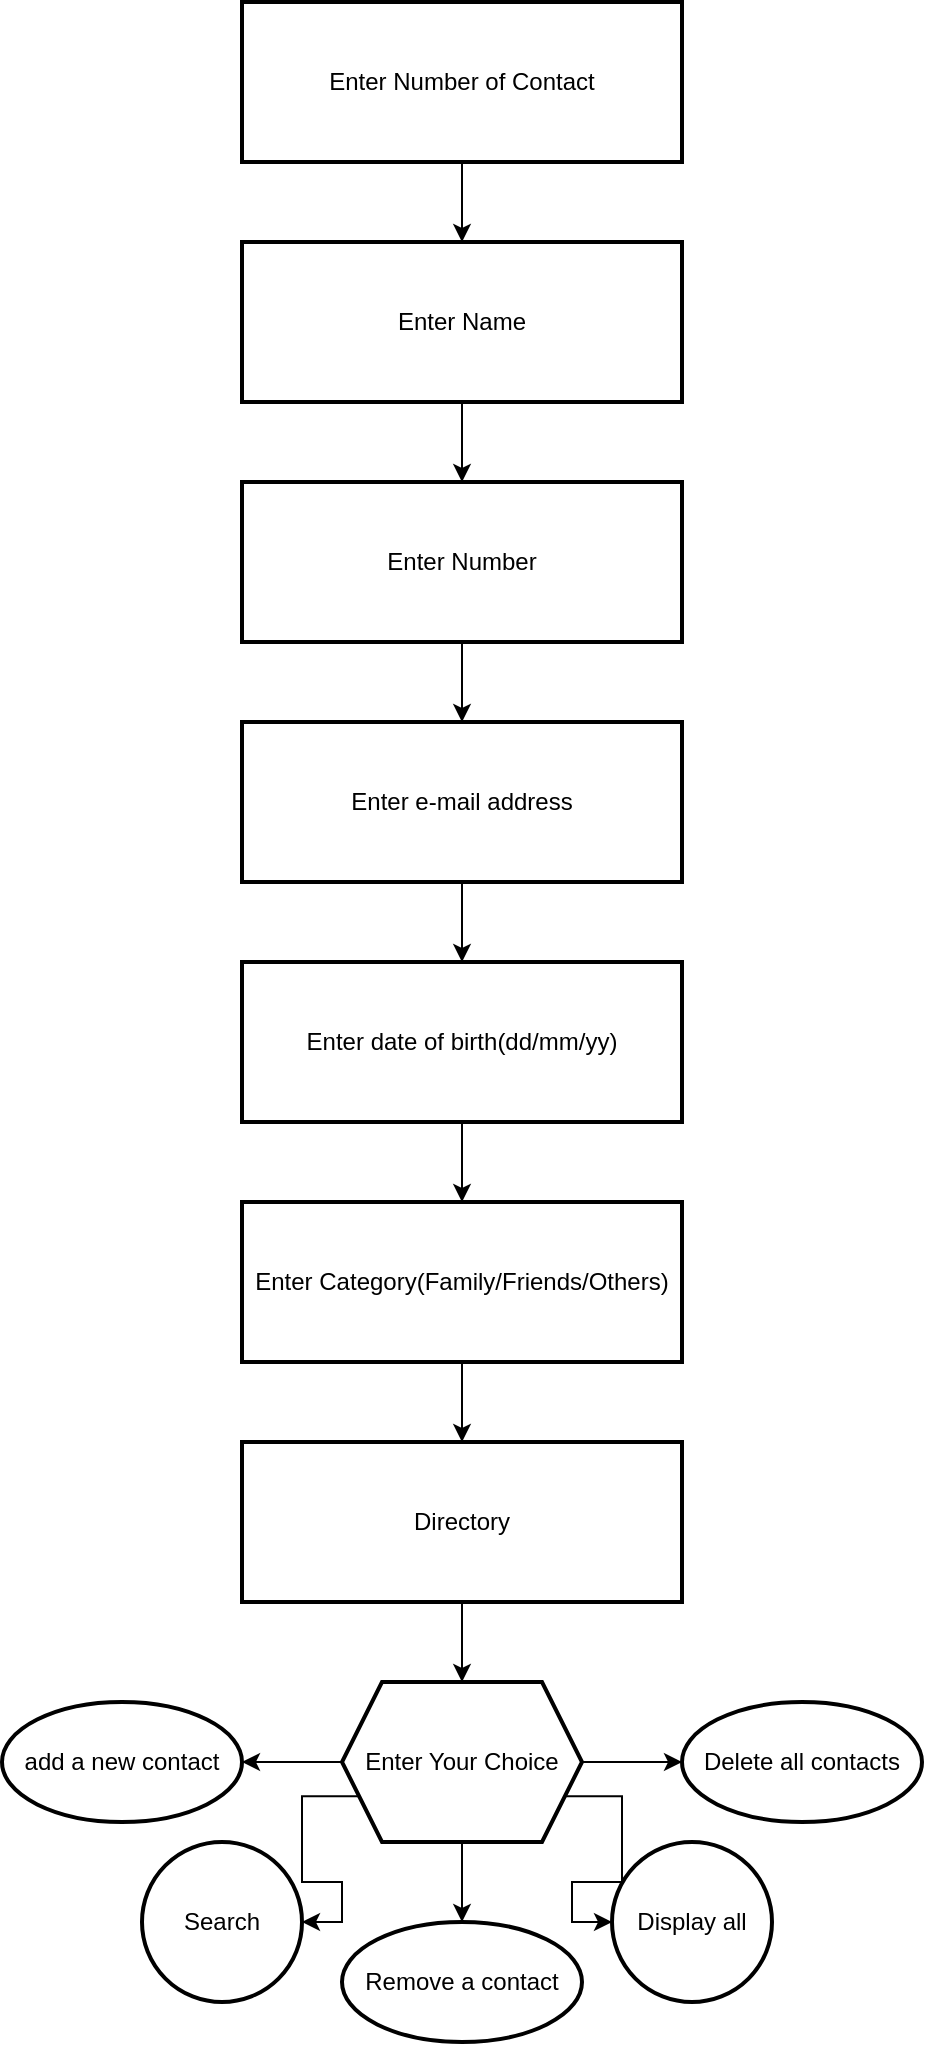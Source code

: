 <mxfile version="17.2.4" type="github" pages="2"><diagram id="i0719g1QW1rriSpEeza3" name="Flow Diagram"><mxGraphModel dx="1038" dy="539" grid="1" gridSize="10" guides="1" tooltips="1" connect="1" arrows="1" fold="1" page="1" pageScale="1" pageWidth="850" pageHeight="1100" math="0" shadow="0"><root><mxCell id="0"/><mxCell id="1" parent="0"/><mxCell id="r0GUKPkQZQzONF3aJwOy-12" value="" style="edgeStyle=orthogonalEdgeStyle;rounded=0;orthogonalLoop=1;jettySize=auto;html=1;" parent="1" source="r0GUKPkQZQzONF3aJwOy-8" target="r0GUKPkQZQzONF3aJwOy-9" edge="1"><mxGeometry relative="1" as="geometry"/></mxCell><mxCell id="r0GUKPkQZQzONF3aJwOy-8" value="Enter Number of Contact" style="rounded=0;whiteSpace=wrap;html=1;strokeWidth=2;" parent="1" vertex="1"><mxGeometry x="160" y="40" width="220" height="80" as="geometry"/></mxCell><mxCell id="r0GUKPkQZQzONF3aJwOy-11" value="" style="edgeStyle=orthogonalEdgeStyle;rounded=0;orthogonalLoop=1;jettySize=auto;html=1;" parent="1" source="r0GUKPkQZQzONF3aJwOy-9" target="r0GUKPkQZQzONF3aJwOy-10" edge="1"><mxGeometry relative="1" as="geometry"/></mxCell><mxCell id="r0GUKPkQZQzONF3aJwOy-9" value="Enter Name" style="rounded=0;whiteSpace=wrap;html=1;strokeWidth=2;" parent="1" vertex="1"><mxGeometry x="160" y="160" width="220" height="80" as="geometry"/></mxCell><mxCell id="r0GUKPkQZQzONF3aJwOy-14" value="" style="edgeStyle=orthogonalEdgeStyle;rounded=0;orthogonalLoop=1;jettySize=auto;html=1;" parent="1" source="r0GUKPkQZQzONF3aJwOy-10" target="r0GUKPkQZQzONF3aJwOy-13" edge="1"><mxGeometry relative="1" as="geometry"/></mxCell><mxCell id="r0GUKPkQZQzONF3aJwOy-10" value="Enter Number" style="rounded=0;whiteSpace=wrap;html=1;strokeWidth=2;" parent="1" vertex="1"><mxGeometry x="160" y="280" width="220" height="80" as="geometry"/></mxCell><mxCell id="r0GUKPkQZQzONF3aJwOy-16" value="" style="edgeStyle=orthogonalEdgeStyle;rounded=0;orthogonalLoop=1;jettySize=auto;html=1;" parent="1" source="r0GUKPkQZQzONF3aJwOy-13" target="r0GUKPkQZQzONF3aJwOy-15" edge="1"><mxGeometry relative="1" as="geometry"/></mxCell><mxCell id="r0GUKPkQZQzONF3aJwOy-13" value="Enter e-mail address" style="rounded=0;whiteSpace=wrap;html=1;strokeWidth=2;" parent="1" vertex="1"><mxGeometry x="160" y="400" width="220" height="80" as="geometry"/></mxCell><mxCell id="r0GUKPkQZQzONF3aJwOy-19" value="" style="edgeStyle=orthogonalEdgeStyle;rounded=0;orthogonalLoop=1;jettySize=auto;html=1;" parent="1" source="r0GUKPkQZQzONF3aJwOy-15" target="r0GUKPkQZQzONF3aJwOy-18" edge="1"><mxGeometry relative="1" as="geometry"/></mxCell><mxCell id="r0GUKPkQZQzONF3aJwOy-15" value="Enter date of birth(dd/mm/yy)" style="rounded=0;whiteSpace=wrap;html=1;strokeWidth=2;" parent="1" vertex="1"><mxGeometry x="160" y="520" width="220" height="80" as="geometry"/></mxCell><mxCell id="r0GUKPkQZQzONF3aJwOy-37" value="" style="edgeStyle=orthogonalEdgeStyle;rounded=0;orthogonalLoop=1;jettySize=auto;html=1;" parent="1" source="r0GUKPkQZQzONF3aJwOy-18" target="r0GUKPkQZQzONF3aJwOy-36" edge="1"><mxGeometry relative="1" as="geometry"/></mxCell><mxCell id="r0GUKPkQZQzONF3aJwOy-18" value="Enter Category(Family/Friends/Others)" style="rounded=0;whiteSpace=wrap;html=1;strokeWidth=2;" parent="1" vertex="1"><mxGeometry x="160" y="640" width="220" height="80" as="geometry"/></mxCell><mxCell id="r0GUKPkQZQzONF3aJwOy-39" value="" style="edgeStyle=orthogonalEdgeStyle;rounded=0;orthogonalLoop=1;jettySize=auto;html=1;" parent="1" source="r0GUKPkQZQzONF3aJwOy-36" target="r0GUKPkQZQzONF3aJwOy-38" edge="1"><mxGeometry relative="1" as="geometry"/></mxCell><mxCell id="r0GUKPkQZQzONF3aJwOy-36" value="Directory" style="rounded=0;whiteSpace=wrap;html=1;strokeWidth=2;" parent="1" vertex="1"><mxGeometry x="160" y="760" width="220" height="80" as="geometry"/></mxCell><mxCell id="r0GUKPkQZQzONF3aJwOy-41" value="" style="edgeStyle=orthogonalEdgeStyle;rounded=0;orthogonalLoop=1;jettySize=auto;html=1;" parent="1" source="r0GUKPkQZQzONF3aJwOy-38" target="r0GUKPkQZQzONF3aJwOy-40" edge="1"><mxGeometry relative="1" as="geometry"/></mxCell><mxCell id="r0GUKPkQZQzONF3aJwOy-43" value="" style="edgeStyle=orthogonalEdgeStyle;rounded=0;orthogonalLoop=1;jettySize=auto;html=1;" parent="1" source="r0GUKPkQZQzONF3aJwOy-38" target="r0GUKPkQZQzONF3aJwOy-42" edge="1"><mxGeometry relative="1" as="geometry"/></mxCell><mxCell id="r0GUKPkQZQzONF3aJwOy-45" value="" style="edgeStyle=orthogonalEdgeStyle;rounded=0;orthogonalLoop=1;jettySize=auto;html=1;" parent="1" source="r0GUKPkQZQzONF3aJwOy-38" target="r0GUKPkQZQzONF3aJwOy-44" edge="1"><mxGeometry relative="1" as="geometry"/></mxCell><mxCell id="r0GUKPkQZQzONF3aJwOy-46" style="edgeStyle=orthogonalEdgeStyle;rounded=0;orthogonalLoop=1;jettySize=auto;html=1;exitX=1;exitY=0.75;exitDx=0;exitDy=0;" parent="1" source="r0GUKPkQZQzONF3aJwOy-38" target="r0GUKPkQZQzONF3aJwOy-49" edge="1"><mxGeometry relative="1" as="geometry"><mxPoint x="370" y="990" as="targetPoint"/></mxGeometry></mxCell><mxCell id="r0GUKPkQZQzONF3aJwOy-47" style="edgeStyle=orthogonalEdgeStyle;rounded=0;orthogonalLoop=1;jettySize=auto;html=1;exitX=0;exitY=0.75;exitDx=0;exitDy=0;" parent="1" source="r0GUKPkQZQzONF3aJwOy-38" target="r0GUKPkQZQzONF3aJwOy-48" edge="1"><mxGeometry relative="1" as="geometry"><mxPoint x="160" y="990" as="targetPoint"/></mxGeometry></mxCell><mxCell id="r0GUKPkQZQzONF3aJwOy-38" value="Enter Your Choice" style="shape=hexagon;perimeter=hexagonPerimeter2;whiteSpace=wrap;html=1;fixedSize=1;rounded=0;strokeWidth=2;" parent="1" vertex="1"><mxGeometry x="210" y="880" width="120" height="80" as="geometry"/></mxCell><mxCell id="r0GUKPkQZQzONF3aJwOy-40" value="Delete all contacts" style="ellipse;whiteSpace=wrap;html=1;rounded=0;strokeWidth=2;" parent="1" vertex="1"><mxGeometry x="380" y="890" width="120" height="60" as="geometry"/></mxCell><mxCell id="r0GUKPkQZQzONF3aJwOy-42" value="add a new contact" style="ellipse;whiteSpace=wrap;html=1;rounded=0;strokeWidth=2;" parent="1" vertex="1"><mxGeometry x="40" y="890" width="120" height="60" as="geometry"/></mxCell><mxCell id="r0GUKPkQZQzONF3aJwOy-44" value="Remove a contact" style="ellipse;whiteSpace=wrap;html=1;rounded=0;strokeWidth=2;" parent="1" vertex="1"><mxGeometry x="210" y="1000" width="120" height="60" as="geometry"/></mxCell><mxCell id="r0GUKPkQZQzONF3aJwOy-48" value="Search" style="ellipse;whiteSpace=wrap;html=1;aspect=fixed;strokeWidth=2;" parent="1" vertex="1"><mxGeometry x="110" y="960" width="80" height="80" as="geometry"/></mxCell><mxCell id="r0GUKPkQZQzONF3aJwOy-49" value="Display all" style="ellipse;whiteSpace=wrap;html=1;aspect=fixed;strokeWidth=2;" parent="1" vertex="1"><mxGeometry x="345" y="960" width="80" height="80" as="geometry"/></mxCell></root></mxGraphModel></diagram><diagram id="VfwKfYjTzLsNObbJDaLo" name="UI Layout"><mxGraphModel dx="1038" dy="481" grid="1" gridSize="10" guides="1" tooltips="1" connect="1" arrows="1" fold="1" page="1" pageScale="1" pageWidth="850" pageHeight="1100" math="0" shadow="0"><root><mxCell id="0"/><mxCell id="1" parent="0"/><mxCell id="4pp2ookZ-5Y7YddeJmZu-2" value="" style="edgeStyle=orthogonalEdgeStyle;rounded=0;orthogonalLoop=1;jettySize=auto;html=1;" parent="1" source="3SwJrv4qjB8THDq1tDv6-15" target="4pp2ookZ-5Y7YddeJmZu-1" edge="1"><mxGeometry relative="1" as="geometry"/></mxCell><mxCell id="3SwJrv4qjB8THDq1tDv6-15" value="" style="whiteSpace=wrap;html=1;aspect=fixed;strokeWidth=2;" parent="1" vertex="1"><mxGeometry x="40" y="40" width="200" height="200" as="geometry"/></mxCell><mxCell id="3SwJrv4qjB8THDq1tDv6-16" value="Enter number of contacts" style="rounded=0;whiteSpace=wrap;html=1;strokeWidth=2;" parent="1" vertex="1"><mxGeometry x="40" y="60" width="200" height="30" as="geometry"/></mxCell><mxCell id="3SwJrv4qjB8THDq1tDv6-17" value="Enter Name" style="rounded=0;whiteSpace=wrap;html=1;strokeWidth=2;" parent="1" vertex="1"><mxGeometry x="40" y="90" width="200" height="30" as="geometry"/></mxCell><mxCell id="3SwJrv4qjB8THDq1tDv6-18" value="Enter number" style="rounded=0;whiteSpace=wrap;html=1;strokeWidth=2;" parent="1" vertex="1"><mxGeometry x="40" y="120" width="200" height="30" as="geometry"/></mxCell><mxCell id="3SwJrv4qjB8THDq1tDv6-20" value="Enter e-mail address" style="rounded=0;whiteSpace=wrap;html=1;strokeWidth=2;" parent="1" vertex="1"><mxGeometry x="40" y="150" width="200" height="30" as="geometry"/></mxCell><mxCell id="3SwJrv4qjB8THDq1tDv6-21" value="Enter date of birth(dd/mm/yy)" style="rounded=0;whiteSpace=wrap;html=1;strokeWidth=2;" parent="1" vertex="1"><mxGeometry x="40" y="180" width="200" height="30" as="geometry"/></mxCell><mxCell id="3SwJrv4qjB8THDq1tDv6-22" value="Enter Category(Family/Friends/Others)" style="rounded=0;whiteSpace=wrap;html=1;strokeWidth=2;" parent="1" vertex="1"><mxGeometry x="40" y="210" width="200" height="30" as="geometry"/></mxCell><mxCell id="4pp2ookZ-5Y7YddeJmZu-1" value="" style="whiteSpace=wrap;html=1;aspect=fixed;strokeWidth=2;" parent="1" vertex="1"><mxGeometry x="320" y="40" width="200" height="200" as="geometry"/></mxCell><mxCell id="4pp2ookZ-5Y7YddeJmZu-3" value="Contact Directory" style="text;html=1;strokeColor=none;fillColor=none;align=center;verticalAlign=middle;whiteSpace=wrap;rounded=0;" parent="1" vertex="1"><mxGeometry x="40" y="40" width="200" height="20" as="geometry"/></mxCell><mxCell id="4pp2ookZ-5Y7YddeJmZu-4" value="Exit Phonebook" style="rounded=0;whiteSpace=wrap;html=1;strokeWidth=2;" parent="1" vertex="1"><mxGeometry x="320" y="210" width="200" height="30" as="geometry"/></mxCell><mxCell id="4pp2ookZ-5Y7YddeJmZu-5" value="Delete all contacts" style="rounded=0;whiteSpace=wrap;html=1;strokeWidth=2;" parent="1" vertex="1"><mxGeometry x="320" y="120" width="200" height="30" as="geometry"/></mxCell><mxCell id="4pp2ookZ-5Y7YddeJmZu-6" value="Search for a contact" style="rounded=0;whiteSpace=wrap;html=1;strokeWidth=2;" parent="1" vertex="1"><mxGeometry x="320" y="150" width="200" height="30" as="geometry"/></mxCell><mxCell id="4pp2ookZ-5Y7YddeJmZu-7" value="Display all contacts" style="rounded=0;whiteSpace=wrap;html=1;strokeWidth=2;" parent="1" vertex="1"><mxGeometry x="320" y="180" width="200" height="30" as="geometry"/></mxCell><mxCell id="4pp2ookZ-5Y7YddeJmZu-8" value="Remove an existing contact" style="rounded=0;whiteSpace=wrap;html=1;strokeWidth=2;" parent="1" vertex="1"><mxGeometry x="320" y="90" width="200" height="30" as="geometry"/></mxCell><mxCell id="4pp2ookZ-5Y7YddeJmZu-9" value="Add a new contact" style="rounded=0;whiteSpace=wrap;html=1;strokeWidth=2;" parent="1" vertex="1"><mxGeometry x="320" y="60" width="200" height="30" as="geometry"/></mxCell><mxCell id="4pp2ookZ-5Y7YddeJmZu-10" value="Enter Your Choice" style="text;html=1;strokeColor=none;fillColor=none;align=center;verticalAlign=middle;whiteSpace=wrap;rounded=0;" parent="1" vertex="1"><mxGeometry x="320" y="40" width="200" height="20" as="geometry"/></mxCell></root></mxGraphModel></diagram></mxfile>